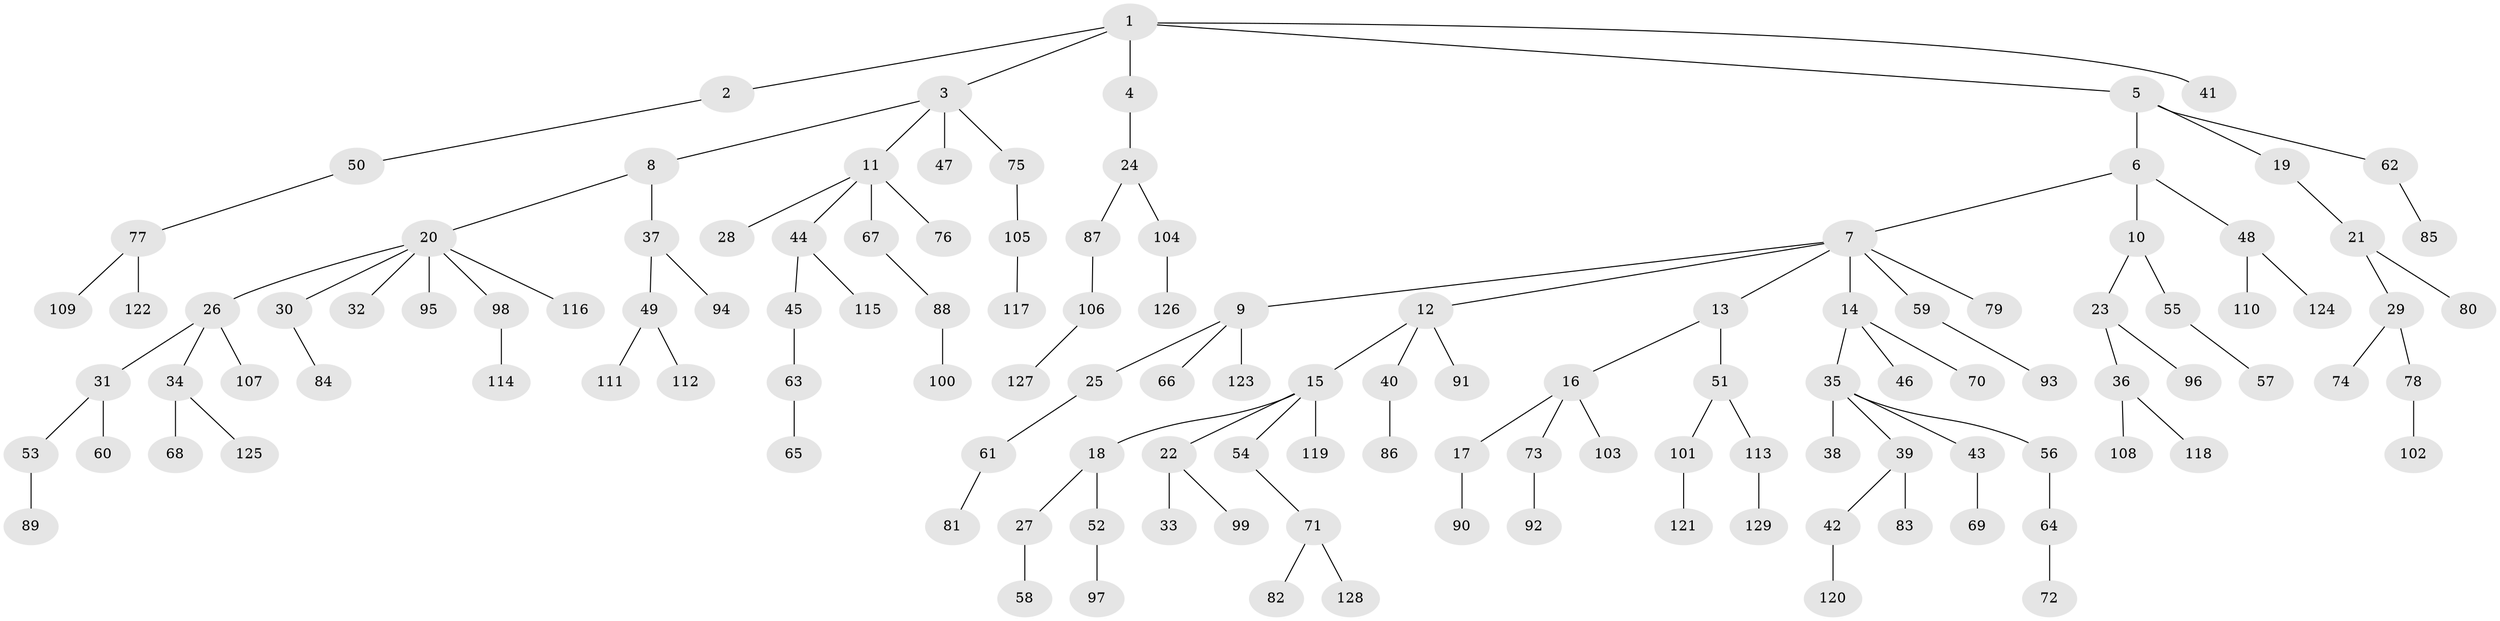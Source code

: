 // Generated by graph-tools (version 1.1) at 2025/11/02/27/25 16:11:28]
// undirected, 129 vertices, 128 edges
graph export_dot {
graph [start="1"]
  node [color=gray90,style=filled];
  1;
  2;
  3;
  4;
  5;
  6;
  7;
  8;
  9;
  10;
  11;
  12;
  13;
  14;
  15;
  16;
  17;
  18;
  19;
  20;
  21;
  22;
  23;
  24;
  25;
  26;
  27;
  28;
  29;
  30;
  31;
  32;
  33;
  34;
  35;
  36;
  37;
  38;
  39;
  40;
  41;
  42;
  43;
  44;
  45;
  46;
  47;
  48;
  49;
  50;
  51;
  52;
  53;
  54;
  55;
  56;
  57;
  58;
  59;
  60;
  61;
  62;
  63;
  64;
  65;
  66;
  67;
  68;
  69;
  70;
  71;
  72;
  73;
  74;
  75;
  76;
  77;
  78;
  79;
  80;
  81;
  82;
  83;
  84;
  85;
  86;
  87;
  88;
  89;
  90;
  91;
  92;
  93;
  94;
  95;
  96;
  97;
  98;
  99;
  100;
  101;
  102;
  103;
  104;
  105;
  106;
  107;
  108;
  109;
  110;
  111;
  112;
  113;
  114;
  115;
  116;
  117;
  118;
  119;
  120;
  121;
  122;
  123;
  124;
  125;
  126;
  127;
  128;
  129;
  1 -- 2;
  1 -- 3;
  1 -- 4;
  1 -- 5;
  1 -- 41;
  2 -- 50;
  3 -- 8;
  3 -- 11;
  3 -- 47;
  3 -- 75;
  4 -- 24;
  5 -- 6;
  5 -- 19;
  5 -- 62;
  6 -- 7;
  6 -- 10;
  6 -- 48;
  7 -- 9;
  7 -- 12;
  7 -- 13;
  7 -- 14;
  7 -- 59;
  7 -- 79;
  8 -- 20;
  8 -- 37;
  9 -- 25;
  9 -- 66;
  9 -- 123;
  10 -- 23;
  10 -- 55;
  11 -- 28;
  11 -- 44;
  11 -- 67;
  11 -- 76;
  12 -- 15;
  12 -- 40;
  12 -- 91;
  13 -- 16;
  13 -- 51;
  14 -- 35;
  14 -- 46;
  14 -- 70;
  15 -- 18;
  15 -- 22;
  15 -- 54;
  15 -- 119;
  16 -- 17;
  16 -- 73;
  16 -- 103;
  17 -- 90;
  18 -- 27;
  18 -- 52;
  19 -- 21;
  20 -- 26;
  20 -- 30;
  20 -- 32;
  20 -- 95;
  20 -- 98;
  20 -- 116;
  21 -- 29;
  21 -- 80;
  22 -- 33;
  22 -- 99;
  23 -- 36;
  23 -- 96;
  24 -- 87;
  24 -- 104;
  25 -- 61;
  26 -- 31;
  26 -- 34;
  26 -- 107;
  27 -- 58;
  29 -- 74;
  29 -- 78;
  30 -- 84;
  31 -- 53;
  31 -- 60;
  34 -- 68;
  34 -- 125;
  35 -- 38;
  35 -- 39;
  35 -- 43;
  35 -- 56;
  36 -- 108;
  36 -- 118;
  37 -- 49;
  37 -- 94;
  39 -- 42;
  39 -- 83;
  40 -- 86;
  42 -- 120;
  43 -- 69;
  44 -- 45;
  44 -- 115;
  45 -- 63;
  48 -- 110;
  48 -- 124;
  49 -- 111;
  49 -- 112;
  50 -- 77;
  51 -- 101;
  51 -- 113;
  52 -- 97;
  53 -- 89;
  54 -- 71;
  55 -- 57;
  56 -- 64;
  59 -- 93;
  61 -- 81;
  62 -- 85;
  63 -- 65;
  64 -- 72;
  67 -- 88;
  71 -- 82;
  71 -- 128;
  73 -- 92;
  75 -- 105;
  77 -- 109;
  77 -- 122;
  78 -- 102;
  87 -- 106;
  88 -- 100;
  98 -- 114;
  101 -- 121;
  104 -- 126;
  105 -- 117;
  106 -- 127;
  113 -- 129;
}
